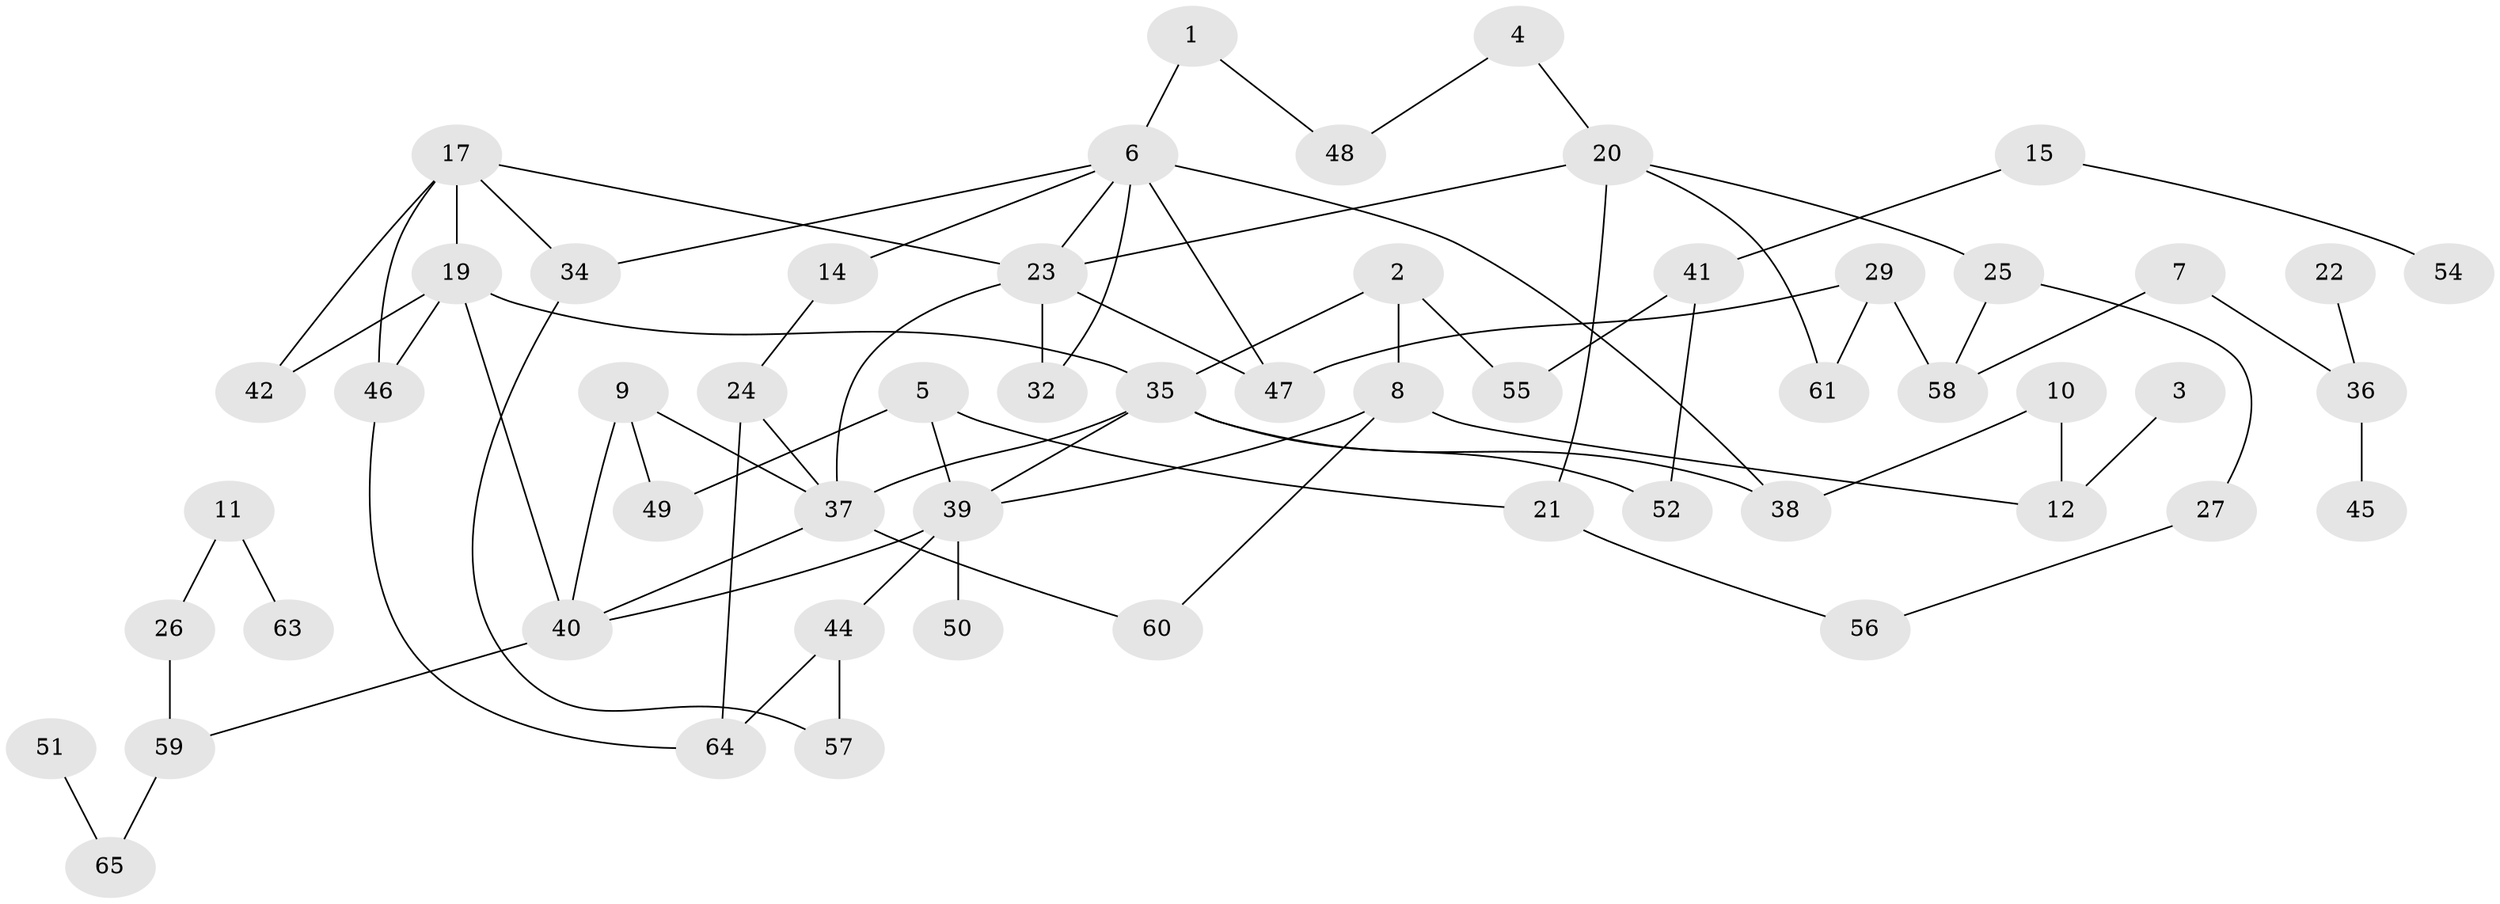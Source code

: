 // original degree distribution, {2: 0.31868131868131866, 1: 0.23076923076923078, 3: 0.14285714285714285, 5: 0.04395604395604396, 4: 0.14285714285714285, 0: 0.07692307692307693, 6: 0.04395604395604396}
// Generated by graph-tools (version 1.1) at 2025/48/03/04/25 22:48:09]
// undirected, 55 vertices, 78 edges
graph export_dot {
  node [color=gray90,style=filled];
  1;
  2;
  3;
  4;
  5;
  6;
  7;
  8;
  9;
  10;
  11;
  12;
  14;
  15;
  17;
  19;
  20;
  21;
  22;
  23;
  24;
  25;
  26;
  27;
  29;
  32;
  34;
  35;
  36;
  37;
  38;
  39;
  40;
  41;
  42;
  44;
  45;
  46;
  47;
  48;
  49;
  50;
  51;
  52;
  54;
  55;
  56;
  57;
  58;
  59;
  60;
  61;
  63;
  64;
  65;
  1 -- 6 [weight=1.0];
  1 -- 48 [weight=1.0];
  2 -- 8 [weight=1.0];
  2 -- 35 [weight=1.0];
  2 -- 55 [weight=1.0];
  3 -- 12 [weight=1.0];
  4 -- 20 [weight=1.0];
  4 -- 48 [weight=1.0];
  5 -- 21 [weight=1.0];
  5 -- 39 [weight=1.0];
  5 -- 49 [weight=1.0];
  6 -- 14 [weight=1.0];
  6 -- 23 [weight=1.0];
  6 -- 32 [weight=1.0];
  6 -- 34 [weight=1.0];
  6 -- 38 [weight=1.0];
  6 -- 47 [weight=1.0];
  7 -- 36 [weight=1.0];
  7 -- 58 [weight=1.0];
  8 -- 12 [weight=1.0];
  8 -- 39 [weight=1.0];
  8 -- 60 [weight=1.0];
  9 -- 37 [weight=1.0];
  9 -- 40 [weight=1.0];
  9 -- 49 [weight=1.0];
  10 -- 12 [weight=1.0];
  10 -- 38 [weight=1.0];
  11 -- 26 [weight=1.0];
  11 -- 63 [weight=1.0];
  14 -- 24 [weight=1.0];
  15 -- 41 [weight=1.0];
  15 -- 54 [weight=1.0];
  17 -- 19 [weight=1.0];
  17 -- 23 [weight=1.0];
  17 -- 34 [weight=1.0];
  17 -- 42 [weight=1.0];
  17 -- 46 [weight=1.0];
  19 -- 35 [weight=1.0];
  19 -- 40 [weight=1.0];
  19 -- 42 [weight=1.0];
  19 -- 46 [weight=2.0];
  20 -- 21 [weight=1.0];
  20 -- 23 [weight=1.0];
  20 -- 25 [weight=1.0];
  20 -- 61 [weight=1.0];
  21 -- 56 [weight=1.0];
  22 -- 36 [weight=1.0];
  23 -- 32 [weight=1.0];
  23 -- 37 [weight=1.0];
  23 -- 47 [weight=1.0];
  24 -- 37 [weight=1.0];
  24 -- 64 [weight=1.0];
  25 -- 27 [weight=1.0];
  25 -- 58 [weight=1.0];
  26 -- 59 [weight=2.0];
  27 -- 56 [weight=1.0];
  29 -- 47 [weight=1.0];
  29 -- 58 [weight=1.0];
  29 -- 61 [weight=1.0];
  34 -- 57 [weight=1.0];
  35 -- 37 [weight=1.0];
  35 -- 38 [weight=1.0];
  35 -- 39 [weight=1.0];
  35 -- 52 [weight=1.0];
  36 -- 45 [weight=1.0];
  37 -- 40 [weight=1.0];
  37 -- 60 [weight=1.0];
  39 -- 40 [weight=1.0];
  39 -- 44 [weight=1.0];
  39 -- 50 [weight=1.0];
  40 -- 59 [weight=1.0];
  41 -- 52 [weight=1.0];
  41 -- 55 [weight=1.0];
  44 -- 57 [weight=1.0];
  44 -- 64 [weight=1.0];
  46 -- 64 [weight=1.0];
  51 -- 65 [weight=1.0];
  59 -- 65 [weight=1.0];
}
